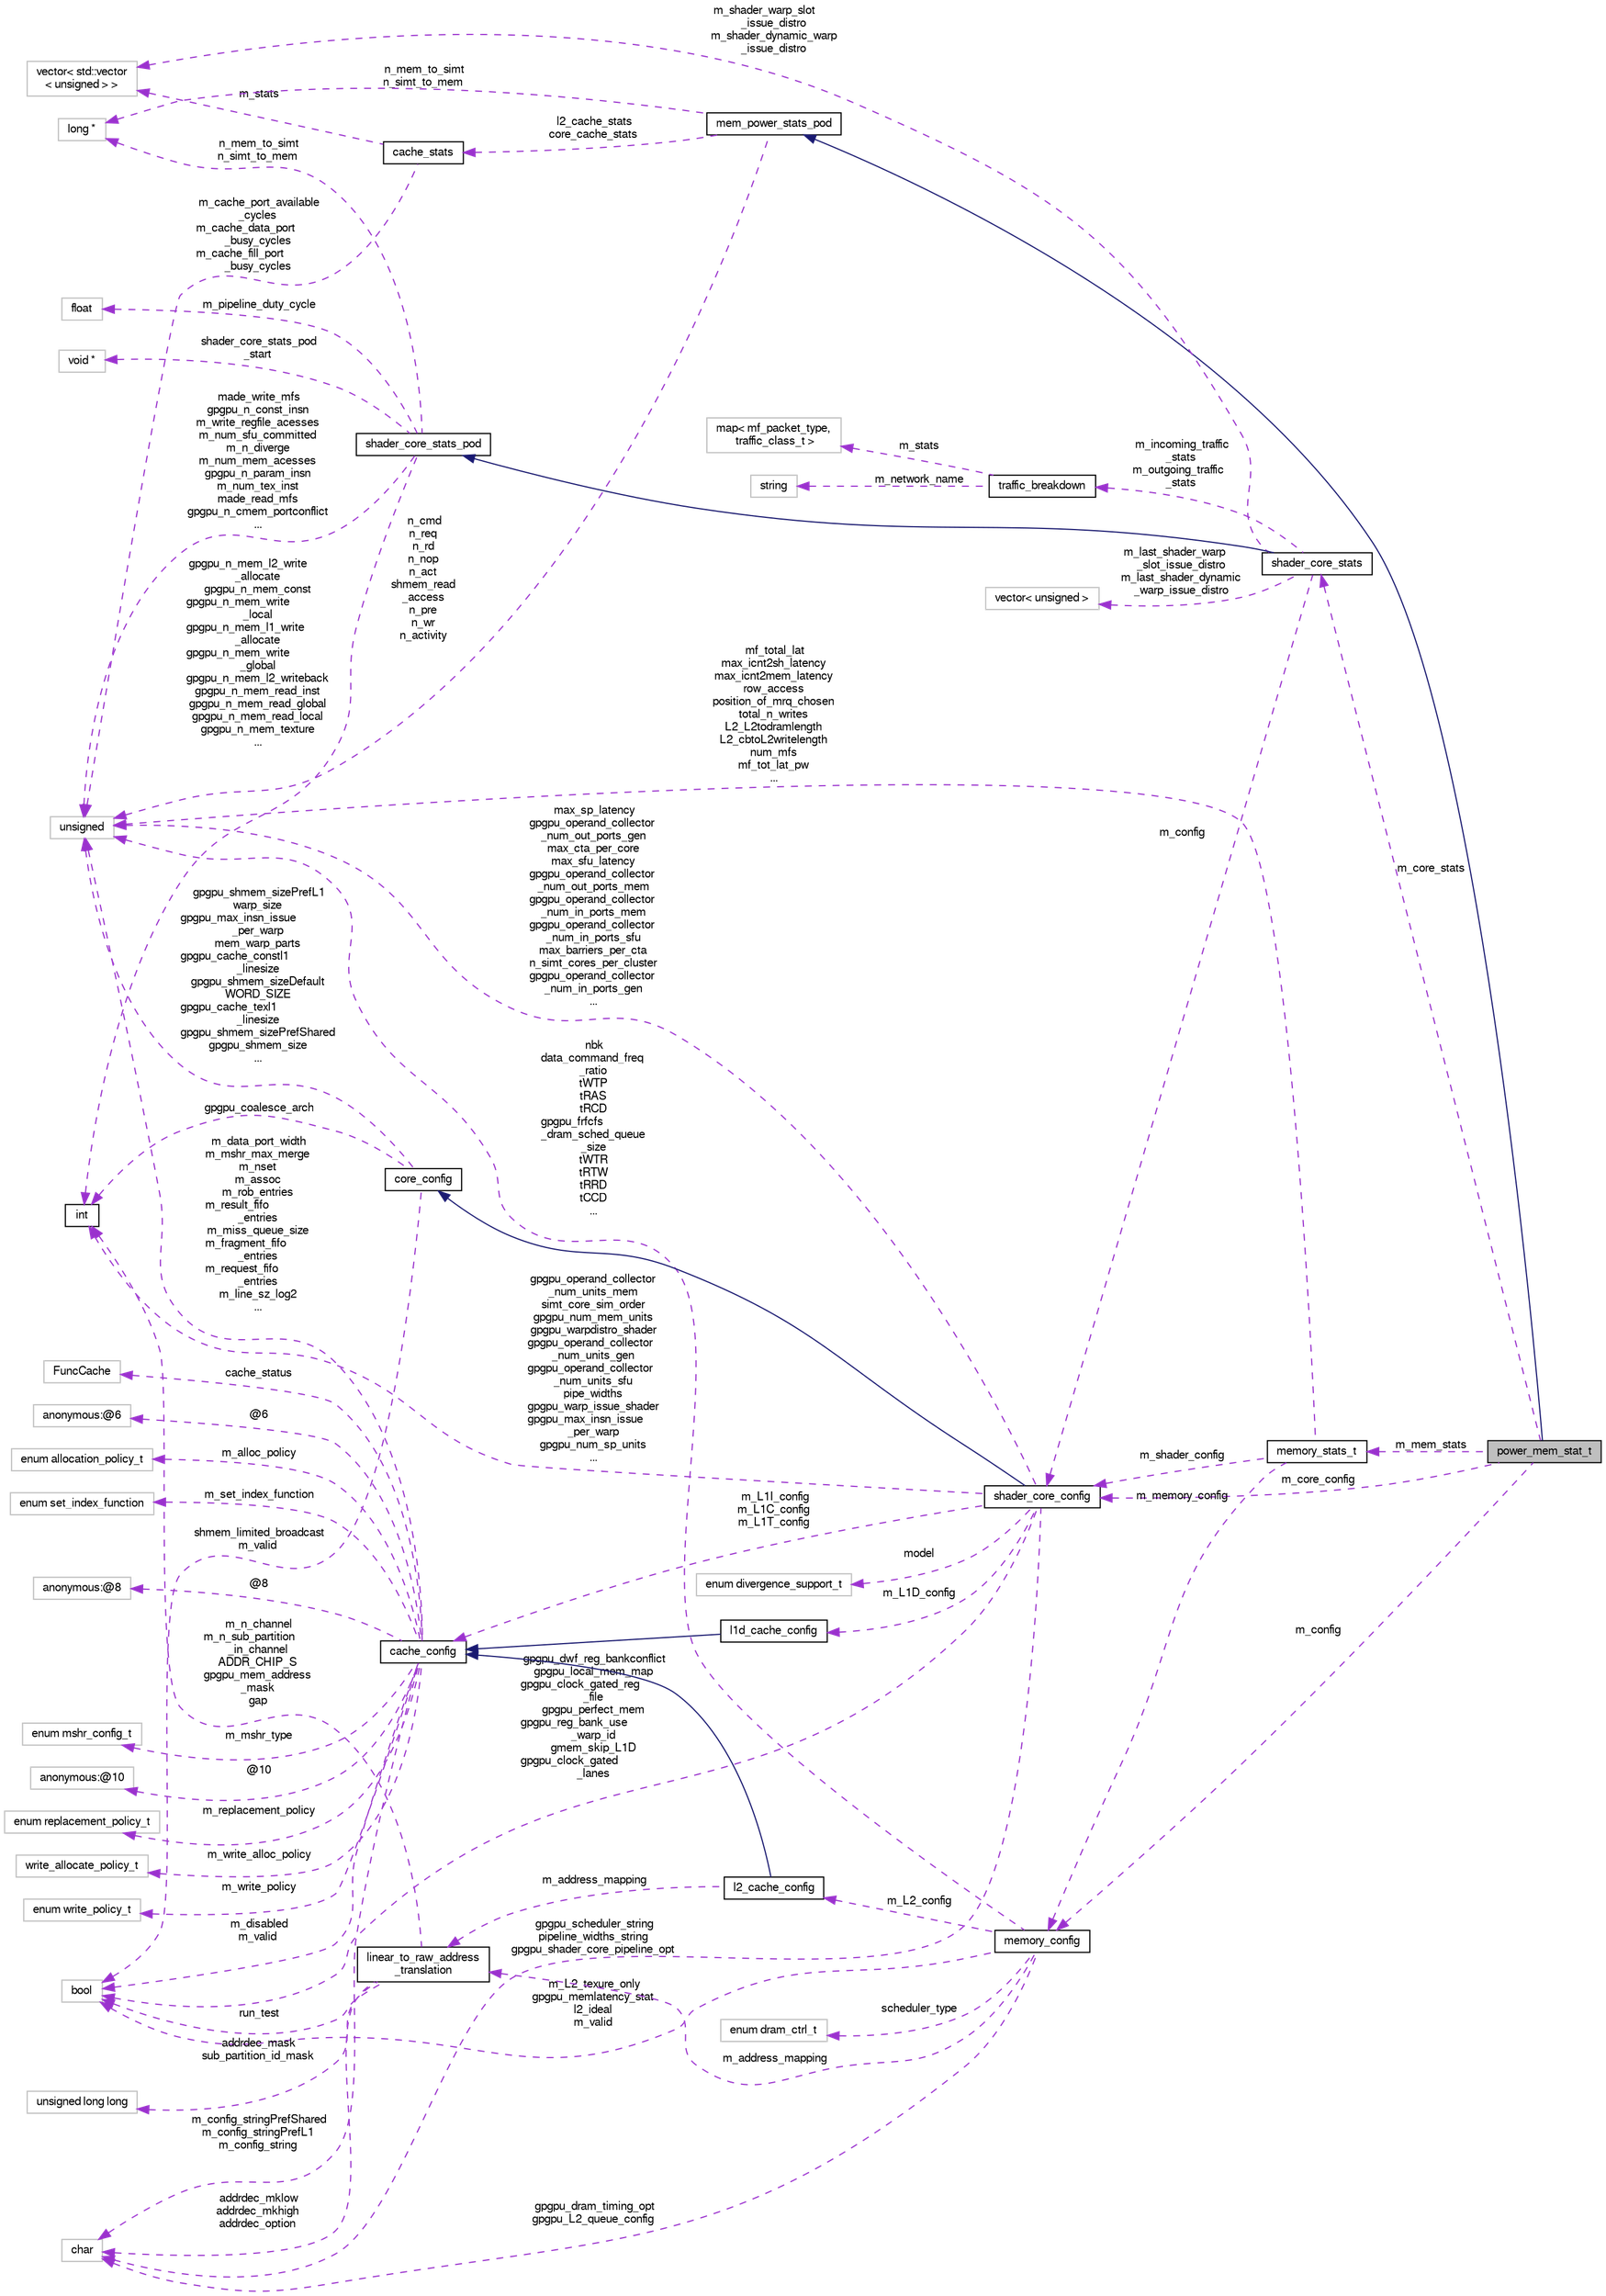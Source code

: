 digraph "power_mem_stat_t"
{
  bgcolor="transparent";
  edge [fontname="FreeSans",fontsize="10",labelfontname="FreeSans",labelfontsize="10"];
  node [fontname="FreeSans",fontsize="10",shape=record];
  rankdir="LR";
  Node2 [label="power_mem_stat_t",height=0.2,width=0.4,color="black", fillcolor="grey75", style="filled", fontcolor="black"];
  Node3 -> Node2 [dir="back",color="midnightblue",fontsize="10",style="solid",fontname="FreeSans"];
  Node3 [label="mem_power_stats_pod",height=0.2,width=0.4,color="black",URL="$structmem__power__stats__pod.html"];
  Node4 -> Node3 [dir="back",color="darkorchid3",fontsize="10",style="dashed",label=" l2_cache_stats\ncore_cache_stats" ,fontname="FreeSans"];
  Node4 [label="cache_stats",height=0.2,width=0.4,color="black",URL="$classcache__stats.html"];
  Node5 -> Node4 [dir="back",color="darkorchid3",fontsize="10",style="dashed",label=" m_stats" ,fontname="FreeSans"];
  Node5 [label="vector\< std::vector\l\< unsigned \> \>",height=0.2,width=0.4,color="grey75"];
  Node6 -> Node4 [dir="back",color="darkorchid3",fontsize="10",style="dashed",label=" m_cache_port_available\l_cycles\nm_cache_data_port\l_busy_cycles\nm_cache_fill_port\l_busy_cycles" ,fontname="FreeSans"];
  Node6 [label="unsigned",height=0.2,width=0.4,color="grey75"];
  Node7 -> Node3 [dir="back",color="darkorchid3",fontsize="10",style="dashed",label=" n_mem_to_simt\nn_simt_to_mem" ,fontname="FreeSans"];
  Node7 [label="long *",height=0.2,width=0.4,color="grey75"];
  Node6 -> Node3 [dir="back",color="darkorchid3",fontsize="10",style="dashed",label=" n_cmd\nn_req\nn_rd\nn_nop\nn_act\nshmem_read\l_access\nn_pre\nn_wr\nn_activity" ,fontname="FreeSans"];
  Node8 -> Node2 [dir="back",color="darkorchid3",fontsize="10",style="dashed",label=" m_core_config" ,fontname="FreeSans"];
  Node8 [label="shader_core_config",height=0.2,width=0.4,color="black",URL="$structshader__core__config.html"];
  Node9 -> Node8 [dir="back",color="midnightblue",fontsize="10",style="solid",fontname="FreeSans"];
  Node9 [label="core_config",height=0.2,width=0.4,color="black",URL="$structcore__config.html"];
  Node10 -> Node9 [dir="back",color="darkorchid3",fontsize="10",style="dashed",label=" gpgpu_coalesce_arch" ,fontname="FreeSans"];
  Node10 [label="int",height=0.2,width=0.4,color="black",URL="$classint.html"];
  Node11 -> Node9 [dir="back",color="darkorchid3",fontsize="10",style="dashed",label=" shmem_limited_broadcast\nm_valid" ,fontname="FreeSans"];
  Node11 [label="bool",height=0.2,width=0.4,color="grey75"];
  Node6 -> Node9 [dir="back",color="darkorchid3",fontsize="10",style="dashed",label=" gpgpu_shmem_sizePrefL1\nwarp_size\ngpgpu_max_insn_issue\l_per_warp\nmem_warp_parts\ngpgpu_cache_constl1\l_linesize\ngpgpu_shmem_sizeDefault\nWORD_SIZE\ngpgpu_cache_texl1\l_linesize\ngpgpu_shmem_sizePrefShared\ngpgpu_shmem_size\n..." ,fontname="FreeSans"];
  Node12 -> Node8 [dir="back",color="darkorchid3",fontsize="10",style="dashed",label=" m_L1D_config" ,fontname="FreeSans"];
  Node12 [label="l1d_cache_config",height=0.2,width=0.4,color="black",URL="$classl1d__cache__config.html"];
  Node13 -> Node12 [dir="back",color="midnightblue",fontsize="10",style="solid",fontname="FreeSans"];
  Node13 [label="cache_config",height=0.2,width=0.4,color="black",URL="$classcache__config.html"];
  Node14 -> Node13 [dir="back",color="darkorchid3",fontsize="10",style="dashed",label=" m_config_stringPrefShared\nm_config_stringPrefL1\nm_config_string" ,fontname="FreeSans"];
  Node14 [label="char",height=0.2,width=0.4,color="grey75"];
  Node15 -> Node13 [dir="back",color="darkorchid3",fontsize="10",style="dashed",label=" m_write_alloc_policy" ,fontname="FreeSans"];
  Node15 [label="write_allocate_policy_t",height=0.2,width=0.4,color="grey75"];
  Node16 -> Node13 [dir="back",color="darkorchid3",fontsize="10",style="dashed",label=" m_write_policy" ,fontname="FreeSans"];
  Node16 [label="enum write_policy_t",height=0.2,width=0.4,color="grey75"];
  Node11 -> Node13 [dir="back",color="darkorchid3",fontsize="10",style="dashed",label=" m_disabled\nm_valid" ,fontname="FreeSans"];
  Node17 -> Node13 [dir="back",color="darkorchid3",fontsize="10",style="dashed",label=" cache_status" ,fontname="FreeSans"];
  Node17 [label="FuncCache",height=0.2,width=0.4,color="grey75"];
  Node18 -> Node13 [dir="back",color="darkorchid3",fontsize="10",style="dashed",label=" @6" ,fontname="FreeSans"];
  Node18 [label="anonymous:@6",height=0.2,width=0.4,color="grey75"];
  Node19 -> Node13 [dir="back",color="darkorchid3",fontsize="10",style="dashed",label=" m_alloc_policy" ,fontname="FreeSans"];
  Node19 [label="enum allocation_policy_t",height=0.2,width=0.4,color="grey75"];
  Node20 -> Node13 [dir="back",color="darkorchid3",fontsize="10",style="dashed",label=" m_set_index_function" ,fontname="FreeSans"];
  Node20 [label="enum set_index_function",height=0.2,width=0.4,color="grey75"];
  Node21 -> Node13 [dir="back",color="darkorchid3",fontsize="10",style="dashed",label=" @8" ,fontname="FreeSans"];
  Node21 [label="anonymous:@8",height=0.2,width=0.4,color="grey75"];
  Node22 -> Node13 [dir="back",color="darkorchid3",fontsize="10",style="dashed",label=" m_mshr_type" ,fontname="FreeSans"];
  Node22 [label="enum mshr_config_t",height=0.2,width=0.4,color="grey75"];
  Node6 -> Node13 [dir="back",color="darkorchid3",fontsize="10",style="dashed",label=" m_data_port_width\nm_mshr_max_merge\nm_nset\nm_assoc\nm_rob_entries\nm_result_fifo\l_entries\nm_miss_queue_size\nm_fragment_fifo\l_entries\nm_request_fifo\l_entries\nm_line_sz_log2\n..." ,fontname="FreeSans"];
  Node23 -> Node13 [dir="back",color="darkorchid3",fontsize="10",style="dashed",label=" @10" ,fontname="FreeSans"];
  Node23 [label="anonymous:@10",height=0.2,width=0.4,color="grey75"];
  Node24 -> Node13 [dir="back",color="darkorchid3",fontsize="10",style="dashed",label=" m_replacement_policy" ,fontname="FreeSans"];
  Node24 [label="enum replacement_policy_t",height=0.2,width=0.4,color="grey75"];
  Node14 -> Node8 [dir="back",color="darkorchid3",fontsize="10",style="dashed",label=" gpgpu_scheduler_string\npipeline_widths_string\ngpgpu_shader_core_pipeline_opt" ,fontname="FreeSans"];
  Node25 -> Node8 [dir="back",color="darkorchid3",fontsize="10",style="dashed",label=" model" ,fontname="FreeSans"];
  Node25 [label="enum divergence_support_t",height=0.2,width=0.4,color="grey75"];
  Node10 -> Node8 [dir="back",color="darkorchid3",fontsize="10",style="dashed",label=" gpgpu_operand_collector\l_num_units_mem\nsimt_core_sim_order\ngpgpu_num_mem_units\ngpgpu_warpdistro_shader\ngpgpu_operand_collector\l_num_units_gen\ngpgpu_operand_collector\l_num_units_sfu\npipe_widths\ngpgpu_warp_issue_shader\ngpgpu_max_insn_issue\l_per_warp\ngpgpu_num_sp_units\n..." ,fontname="FreeSans"];
  Node11 -> Node8 [dir="back",color="darkorchid3",fontsize="10",style="dashed",label=" gpgpu_dwf_reg_bankconflict\ngpgpu_local_mem_map\ngpgpu_clock_gated_reg\l_file\ngpgpu_perfect_mem\ngpgpu_reg_bank_use\l_warp_id\ngmem_skip_L1D\ngpgpu_clock_gated\l_lanes" ,fontname="FreeSans"];
  Node13 -> Node8 [dir="back",color="darkorchid3",fontsize="10",style="dashed",label=" m_L1I_config\nm_L1C_config\nm_L1T_config" ,fontname="FreeSans"];
  Node6 -> Node8 [dir="back",color="darkorchid3",fontsize="10",style="dashed",label=" max_sp_latency\ngpgpu_operand_collector\l_num_out_ports_gen\nmax_cta_per_core\nmax_sfu_latency\ngpgpu_operand_collector\l_num_out_ports_mem\ngpgpu_operand_collector\l_num_in_ports_mem\ngpgpu_operand_collector\l_num_in_ports_sfu\nmax_barriers_per_cta\nn_simt_cores_per_cluster\ngpgpu_operand_collector\l_num_in_ports_gen\n..." ,fontname="FreeSans"];
  Node26 -> Node2 [dir="back",color="darkorchid3",fontsize="10",style="dashed",label=" m_config" ,fontname="FreeSans"];
  Node26 [label="memory_config",height=0.2,width=0.4,color="black",URL="$structmemory__config.html"];
  Node27 -> Node26 [dir="back",color="darkorchid3",fontsize="10",style="dashed",label=" scheduler_type" ,fontname="FreeSans"];
  Node27 [label="enum dram_ctrl_t",height=0.2,width=0.4,color="grey75"];
  Node14 -> Node26 [dir="back",color="darkorchid3",fontsize="10",style="dashed",label=" gpgpu_dram_timing_opt\ngpgpu_L2_queue_config" ,fontname="FreeSans"];
  Node11 -> Node26 [dir="back",color="darkorchid3",fontsize="10",style="dashed",label=" m_L2_texure_only\ngpgpu_memlatency_stat\nl2_ideal\nm_valid" ,fontname="FreeSans"];
  Node6 -> Node26 [dir="back",color="darkorchid3",fontsize="10",style="dashed",label=" nbk\ndata_command_freq\l_ratio\ntWTP\ntRAS\ntRCD\ngpgpu_frfcfs\l_dram_sched_queue\l_size\ntWTR\ntRTW\ntRRD\ntCCD\n..." ,fontname="FreeSans"];
  Node28 -> Node26 [dir="back",color="darkorchid3",fontsize="10",style="dashed",label=" m_address_mapping" ,fontname="FreeSans"];
  Node28 [label="linear_to_raw_address\l_translation",height=0.2,width=0.4,color="black",URL="$classlinear__to__raw__address__translation.html"];
  Node29 -> Node28 [dir="back",color="darkorchid3",fontsize="10",style="dashed",label=" addrdec_mask\nsub_partition_id_mask" ,fontname="FreeSans"];
  Node29 [label="unsigned long long",height=0.2,width=0.4,color="grey75"];
  Node14 -> Node28 [dir="back",color="darkorchid3",fontsize="10",style="dashed",label=" addrdec_mklow\naddrdec_mkhigh\naddrdec_option" ,fontname="FreeSans"];
  Node10 -> Node28 [dir="back",color="darkorchid3",fontsize="10",style="dashed",label=" m_n_channel\nm_n_sub_partition\l_in_channel\nADDR_CHIP_S\ngpgpu_mem_address\l_mask\ngap" ,fontname="FreeSans"];
  Node11 -> Node28 [dir="back",color="darkorchid3",fontsize="10",style="dashed",label=" run_test" ,fontname="FreeSans"];
  Node30 -> Node26 [dir="back",color="darkorchid3",fontsize="10",style="dashed",label=" m_L2_config" ,fontname="FreeSans"];
  Node30 [label="l2_cache_config",height=0.2,width=0.4,color="black",URL="$classl2__cache__config.html"];
  Node13 -> Node30 [dir="back",color="midnightblue",fontsize="10",style="solid",fontname="FreeSans"];
  Node28 -> Node30 [dir="back",color="darkorchid3",fontsize="10",style="dashed",label=" m_address_mapping" ,fontname="FreeSans"];
  Node31 -> Node2 [dir="back",color="darkorchid3",fontsize="10",style="dashed",label=" m_core_stats" ,fontname="FreeSans"];
  Node31 [label="shader_core_stats",height=0.2,width=0.4,color="black",URL="$classshader__core__stats.html"];
  Node32 -> Node31 [dir="back",color="midnightblue",fontsize="10",style="solid",fontname="FreeSans"];
  Node32 [label="shader_core_stats_pod",height=0.2,width=0.4,color="black",URL="$structshader__core__stats__pod.html"];
  Node33 -> Node32 [dir="back",color="darkorchid3",fontsize="10",style="dashed",label=" m_pipeline_duty_cycle" ,fontname="FreeSans"];
  Node33 [label="float",height=0.2,width=0.4,color="grey75"];
  Node7 -> Node32 [dir="back",color="darkorchid3",fontsize="10",style="dashed",label=" n_mem_to_simt\nn_simt_to_mem" ,fontname="FreeSans"];
  Node10 -> Node32 [dir="back",color="darkorchid3",fontsize="10",style="dashed",label=" gpgpu_n_mem_l2_write\l_allocate\ngpgpu_n_mem_const\ngpgpu_n_mem_write\l_local\ngpgpu_n_mem_l1_write\l_allocate\ngpgpu_n_mem_write\l_global\ngpgpu_n_mem_l2_writeback\ngpgpu_n_mem_read_inst\ngpgpu_n_mem_read_global\ngpgpu_n_mem_read_local\ngpgpu_n_mem_texture\n..." ,fontname="FreeSans"];
  Node6 -> Node32 [dir="back",color="darkorchid3",fontsize="10",style="dashed",label=" made_write_mfs\ngpgpu_n_const_insn\nm_write_regfile_acesses\nm_num_sfu_committed\nm_n_diverge\nm_num_mem_acesses\ngpgpu_n_param_insn\nm_num_tex_inst\nmade_read_mfs\ngpgpu_n_cmem_portconflict\n..." ,fontname="FreeSans"];
  Node34 -> Node32 [dir="back",color="darkorchid3",fontsize="10",style="dashed",label=" shader_core_stats_pod\l_start" ,fontname="FreeSans"];
  Node34 [label="void *",height=0.2,width=0.4,color="grey75"];
  Node35 -> Node31 [dir="back",color="darkorchid3",fontsize="10",style="dashed",label=" m_incoming_traffic\l_stats\nm_outgoing_traffic\l_stats" ,fontname="FreeSans"];
  Node35 [label="traffic_breakdown",height=0.2,width=0.4,color="black",URL="$classtraffic__breakdown.html"];
  Node36 -> Node35 [dir="back",color="darkorchid3",fontsize="10",style="dashed",label=" m_stats" ,fontname="FreeSans"];
  Node36 [label="map\< mf_packet_type,\l traffic_class_t \>",height=0.2,width=0.4,color="grey75"];
  Node37 -> Node35 [dir="back",color="darkorchid3",fontsize="10",style="dashed",label=" m_network_name" ,fontname="FreeSans"];
  Node37 [label="string",height=0.2,width=0.4,color="grey75"];
  Node8 -> Node31 [dir="back",color="darkorchid3",fontsize="10",style="dashed",label=" m_config" ,fontname="FreeSans"];
  Node38 -> Node31 [dir="back",color="darkorchid3",fontsize="10",style="dashed",label=" m_last_shader_warp\l_slot_issue_distro\nm_last_shader_dynamic\l_warp_issue_distro" ,fontname="FreeSans"];
  Node38 [label="vector\< unsigned \>",height=0.2,width=0.4,color="grey75"];
  Node5 -> Node31 [dir="back",color="darkorchid3",fontsize="10",style="dashed",label=" m_shader_warp_slot\l_issue_distro\nm_shader_dynamic_warp\l_issue_distro" ,fontname="FreeSans"];
  Node39 -> Node2 [dir="back",color="darkorchid3",fontsize="10",style="dashed",label=" m_mem_stats" ,fontname="FreeSans"];
  Node39 [label="memory_stats_t",height=0.2,width=0.4,color="black",URL="$classmemory__stats__t.html"];
  Node8 -> Node39 [dir="back",color="darkorchid3",fontsize="10",style="dashed",label=" m_shader_config" ,fontname="FreeSans"];
  Node26 -> Node39 [dir="back",color="darkorchid3",fontsize="10",style="dashed",label=" m_memory_config" ,fontname="FreeSans"];
  Node6 -> Node39 [dir="back",color="darkorchid3",fontsize="10",style="dashed",label=" mf_total_lat\nmax_icnt2sh_latency\nmax_icnt2mem_latency\nrow_access\nposition_of_mrq_chosen\ntotal_n_writes\nL2_L2todramlength\nL2_cbtoL2writelength\nnum_mfs\nmf_tot_lat_pw\n..." ,fontname="FreeSans"];
}
